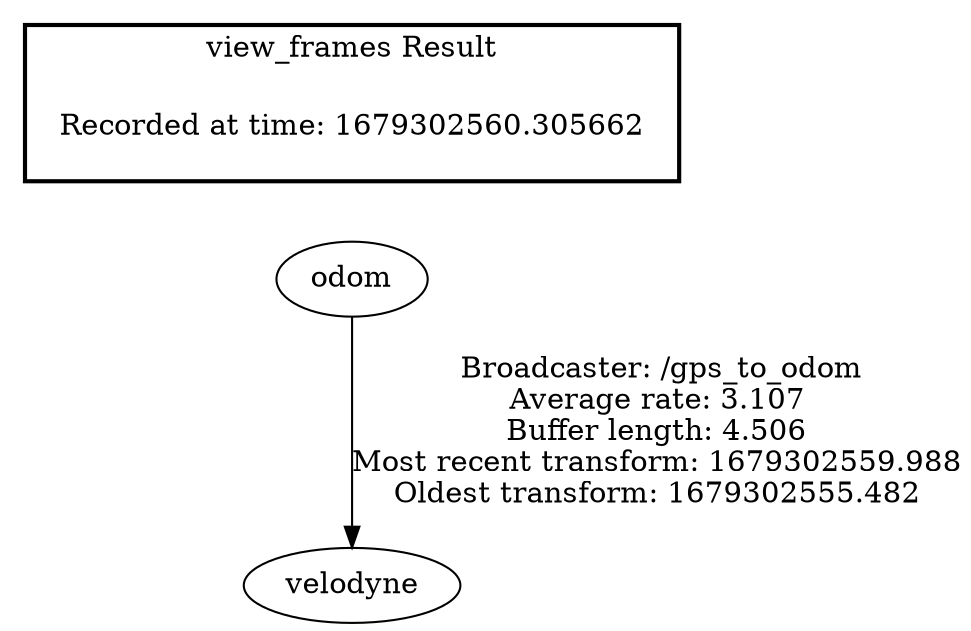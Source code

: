 digraph G {
"odom" -> "velodyne"[label=" Broadcaster: /gps_to_odom\nAverage rate: 3.107\nBuffer length: 4.506\nMost recent transform: 1679302559.988\nOldest transform: 1679302555.482\n"];
edge [style=invis];
 subgraph cluster_legend { style=bold; color=black; label ="view_frames Result";
"Recorded at time: 1679302560.305662"[ shape=plaintext ] ;
}->"odom";
}